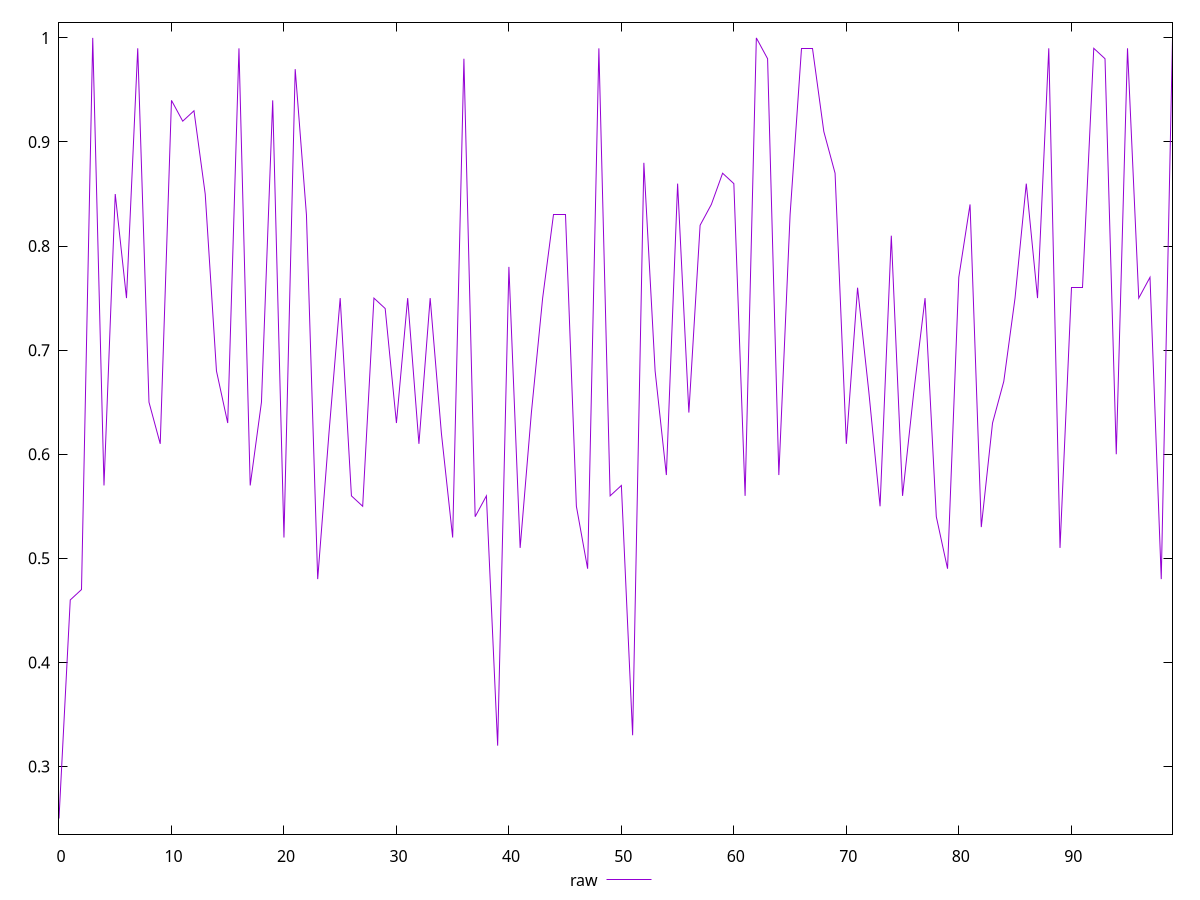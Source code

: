 reset

$raw <<EOF
0 0.25
1 0.46
2 0.47
3 1
4 0.57
5 0.85
6 0.75
7 0.99
8 0.65
9 0.61
10 0.94
11 0.92
12 0.93
13 0.85
14 0.68
15 0.63
16 0.99
17 0.57
18 0.65
19 0.94
20 0.52
21 0.97
22 0.83
23 0.48
24 0.62
25 0.75
26 0.56
27 0.55
28 0.75
29 0.74
30 0.63
31 0.75
32 0.61
33 0.75
34 0.62
35 0.52
36 0.98
37 0.54
38 0.56
39 0.32
40 0.78
41 0.51
42 0.64
43 0.75
44 0.83
45 0.83
46 0.55
47 0.49
48 0.99
49 0.56
50 0.57
51 0.33
52 0.88
53 0.68
54 0.58
55 0.86
56 0.64
57 0.82
58 0.84
59 0.87
60 0.86
61 0.56
62 1
63 0.98
64 0.58
65 0.83
66 0.99
67 0.99
68 0.91
69 0.87
70 0.61
71 0.76
72 0.66
73 0.55
74 0.81
75 0.56
76 0.66
77 0.75
78 0.54
79 0.49
80 0.77
81 0.84
82 0.53
83 0.63
84 0.67
85 0.75
86 0.86
87 0.75
88 0.99
89 0.51
90 0.76
91 0.76
92 0.99
93 0.98
94 0.6
95 0.99
96 0.75
97 0.77
98 0.48
99 1
EOF

set key outside below
set xrange [0:99]
set yrange [0.235:1.015]
set trange [0.235:1.015]
set terminal svg size 640, 500 enhanced background rgb 'white'
set output "reports/report_00027_2021-02-24T12-40-31.850Z/meta/score/samples/agenda/raw/values.svg"

plot $raw title "raw" with line

reset
